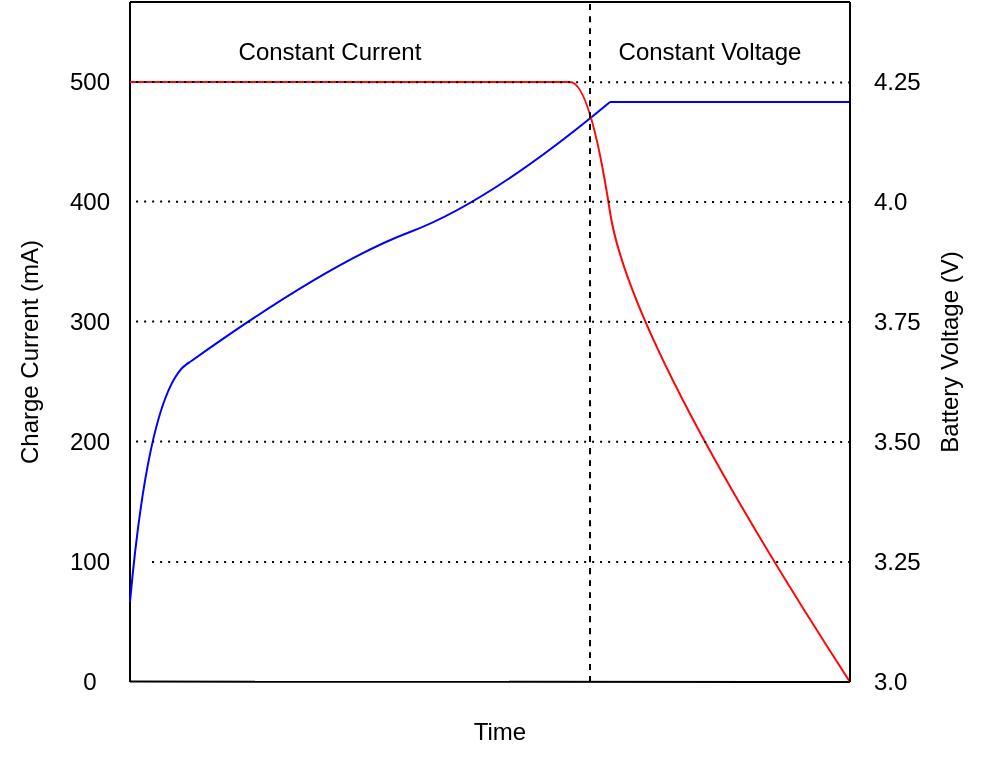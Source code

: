 <mxfile version="18.1.1" type="device"><diagram id="7rGGmKqG62KVB41wQC4c" name="Page-1"><mxGraphModel dx="1006" dy="520" grid="1" gridSize="10" guides="1" tooltips="1" connect="1" arrows="1" fold="1" page="1" pageScale="1" pageWidth="850" pageHeight="1100" math="0" shadow="0"><root><mxCell id="0"/><mxCell id="1" parent="0"/><mxCell id="gqR9DMqrSQQvsqKY2COR-1" value="" style="endArrow=none;html=1;rounded=0;" edge="1" parent="1"><mxGeometry width="50" height="50" relative="1" as="geometry"><mxPoint x="240" y="600" as="sourcePoint"/><mxPoint x="240" y="260" as="targetPoint"/></mxGeometry></mxCell><mxCell id="gqR9DMqrSQQvsqKY2COR-2" value="" style="endArrow=none;html=1;rounded=0;" edge="1" parent="1"><mxGeometry width="50" height="50" relative="1" as="geometry"><mxPoint x="240" y="599.8" as="sourcePoint"/><mxPoint x="600" y="600" as="targetPoint"/></mxGeometry></mxCell><mxCell id="gqR9DMqrSQQvsqKY2COR-4" value="" style="endArrow=none;html=1;rounded=0;curved=1;strokeColor=#0000FF;" edge="1" parent="1"><mxGeometry width="50" height="50" relative="1" as="geometry"><mxPoint x="240" y="560" as="sourcePoint"/><mxPoint x="270" y="440" as="targetPoint"/><Array as="points"><mxPoint x="250" y="450"/></Array></mxGeometry></mxCell><mxCell id="gqR9DMqrSQQvsqKY2COR-5" value="" style="endArrow=none;html=1;rounded=0;curved=1;strokeColor=#0000FF;" edge="1" parent="1"><mxGeometry width="50" height="50" relative="1" as="geometry"><mxPoint x="270" y="440" as="sourcePoint"/><mxPoint x="480" y="310" as="targetPoint"/><Array as="points"><mxPoint x="340" y="390"/><mxPoint x="420" y="360"/></Array></mxGeometry></mxCell><mxCell id="gqR9DMqrSQQvsqKY2COR-6" value="" style="endArrow=none;html=1;rounded=0;curved=1;strokeColor=#0000FF;" edge="1" parent="1"><mxGeometry width="50" height="50" relative="1" as="geometry"><mxPoint x="480" y="310" as="sourcePoint"/><mxPoint x="600" y="310" as="targetPoint"/></mxGeometry></mxCell><mxCell id="gqR9DMqrSQQvsqKY2COR-7" value="" style="endArrow=none;html=1;rounded=0;strokeColor=#FF0505;curved=1;" edge="1" parent="1"><mxGeometry width="50" height="50" relative="1" as="geometry"><mxPoint x="240" y="300" as="sourcePoint"/><mxPoint x="460" y="300" as="targetPoint"/></mxGeometry></mxCell><mxCell id="gqR9DMqrSQQvsqKY2COR-8" value="" style="endArrow=none;html=1;rounded=0;strokeColor=#FF0505;curved=1;" edge="1" parent="1"><mxGeometry width="50" height="50" relative="1" as="geometry"><mxPoint x="600" y="600" as="sourcePoint"/><mxPoint x="460" y="300" as="targetPoint"/><Array as="points"><mxPoint x="490" y="430"/><mxPoint x="470" y="300"/></Array></mxGeometry></mxCell><mxCell id="gqR9DMqrSQQvsqKY2COR-9" value="Constant Current" style="text;html=1;strokeColor=none;fillColor=none;align=center;verticalAlign=middle;whiteSpace=wrap;rounded=0;" vertex="1" parent="1"><mxGeometry x="280" y="270" width="120" height="30" as="geometry"/></mxCell><mxCell id="gqR9DMqrSQQvsqKY2COR-10" value="Constant Voltage" style="text;html=1;strokeColor=none;fillColor=none;align=center;verticalAlign=middle;whiteSpace=wrap;rounded=0;" vertex="1" parent="1"><mxGeometry x="470" y="270" width="120" height="30" as="geometry"/></mxCell><mxCell id="gqR9DMqrSQQvsqKY2COR-12" value="" style="endArrow=none;html=1;rounded=0;strokeColor=#000000;curved=1;" edge="1" parent="1"><mxGeometry width="50" height="50" relative="1" as="geometry"><mxPoint x="600" y="260" as="sourcePoint"/><mxPoint x="240" y="260" as="targetPoint"/></mxGeometry></mxCell><mxCell id="gqR9DMqrSQQvsqKY2COR-13" value="" style="endArrow=none;html=1;rounded=0;strokeColor=#000000;curved=1;" edge="1" parent="1"><mxGeometry width="50" height="50" relative="1" as="geometry"><mxPoint x="600" y="260" as="sourcePoint"/><mxPoint x="600" y="600" as="targetPoint"/></mxGeometry></mxCell><mxCell id="gqR9DMqrSQQvsqKY2COR-14" value="500" style="text;html=1;strokeColor=none;fillColor=none;align=center;verticalAlign=middle;whiteSpace=wrap;rounded=0;" vertex="1" parent="1"><mxGeometry x="190" y="290" width="60" height="20" as="geometry"/></mxCell><mxCell id="gqR9DMqrSQQvsqKY2COR-15" value="400" style="text;html=1;strokeColor=none;fillColor=none;align=center;verticalAlign=middle;whiteSpace=wrap;rounded=0;" vertex="1" parent="1"><mxGeometry x="190" y="350" width="60" height="20" as="geometry"/></mxCell><mxCell id="gqR9DMqrSQQvsqKY2COR-16" value="300" style="text;html=1;strokeColor=none;fillColor=none;align=center;verticalAlign=middle;whiteSpace=wrap;rounded=0;" vertex="1" parent="1"><mxGeometry x="190" y="410" width="60" height="20" as="geometry"/></mxCell><mxCell id="gqR9DMqrSQQvsqKY2COR-17" value="200" style="text;html=1;strokeColor=none;fillColor=none;align=center;verticalAlign=middle;whiteSpace=wrap;rounded=0;" vertex="1" parent="1"><mxGeometry x="190" y="470" width="60" height="20" as="geometry"/></mxCell><mxCell id="gqR9DMqrSQQvsqKY2COR-18" value="100" style="text;html=1;strokeColor=none;fillColor=none;align=center;verticalAlign=middle;whiteSpace=wrap;rounded=0;" vertex="1" parent="1"><mxGeometry x="190" y="530" width="60" height="20" as="geometry"/></mxCell><mxCell id="gqR9DMqrSQQvsqKY2COR-19" value="0" style="text;html=1;strokeColor=none;fillColor=none;align=center;verticalAlign=middle;whiteSpace=wrap;rounded=0;" vertex="1" parent="1"><mxGeometry x="190" y="590" width="60" height="20" as="geometry"/></mxCell><mxCell id="gqR9DMqrSQQvsqKY2COR-20" value="" style="endArrow=none;dashed=1;html=1;dashPattern=1 3;strokeWidth=1;rounded=0;curved=1;entryX=1;entryY=0.5;entryDx=0;entryDy=0;" edge="1" parent="1" target="gqR9DMqrSQQvsqKY2COR-18"><mxGeometry width="50" height="50" relative="1" as="geometry"><mxPoint x="600" y="540" as="sourcePoint"/><mxPoint x="140" y="525" as="targetPoint"/></mxGeometry></mxCell><mxCell id="gqR9DMqrSQQvsqKY2COR-21" value="" style="endArrow=none;dashed=1;html=1;dashPattern=1 3;strokeWidth=1;rounded=0;curved=1;entryX=1;entryY=0.5;entryDx=0;entryDy=0;" edge="1" parent="1"><mxGeometry width="50" height="50" relative="1" as="geometry"><mxPoint x="600" y="480" as="sourcePoint"/><mxPoint x="240" y="479.8" as="targetPoint"/></mxGeometry></mxCell><mxCell id="gqR9DMqrSQQvsqKY2COR-22" value="" style="endArrow=none;dashed=1;html=1;dashPattern=1 3;strokeWidth=1;rounded=0;curved=1;entryX=1;entryY=0.5;entryDx=0;entryDy=0;" edge="1" parent="1"><mxGeometry width="50" height="50" relative="1" as="geometry"><mxPoint x="600" y="420" as="sourcePoint"/><mxPoint x="240" y="419.8" as="targetPoint"/></mxGeometry></mxCell><mxCell id="gqR9DMqrSQQvsqKY2COR-23" value="" style="endArrow=none;dashed=1;html=1;dashPattern=1 3;strokeWidth=1;rounded=0;curved=1;entryX=1;entryY=0.5;entryDx=0;entryDy=0;" edge="1" parent="1"><mxGeometry width="50" height="50" relative="1" as="geometry"><mxPoint x="600" y="360" as="sourcePoint"/><mxPoint x="240" y="359.8" as="targetPoint"/></mxGeometry></mxCell><mxCell id="gqR9DMqrSQQvsqKY2COR-24" value="" style="endArrow=none;dashed=1;html=1;dashPattern=1 3;strokeWidth=1;rounded=0;curved=1;entryX=1;entryY=0.5;entryDx=0;entryDy=0;" edge="1" parent="1"><mxGeometry width="50" height="50" relative="1" as="geometry"><mxPoint x="600" y="300.2" as="sourcePoint"/><mxPoint x="240" y="300.0" as="targetPoint"/></mxGeometry></mxCell><mxCell id="gqR9DMqrSQQvsqKY2COR-25" value="4.25" style="text;html=1;strokeColor=none;fillColor=none;align=left;verticalAlign=middle;whiteSpace=wrap;rounded=0;" vertex="1" parent="1"><mxGeometry x="610" y="290" width="60" height="20" as="geometry"/></mxCell><mxCell id="gqR9DMqrSQQvsqKY2COR-26" value="4.0" style="text;html=1;strokeColor=none;fillColor=none;align=left;verticalAlign=middle;whiteSpace=wrap;rounded=0;" vertex="1" parent="1"><mxGeometry x="610" y="350" width="60" height="20" as="geometry"/></mxCell><mxCell id="gqR9DMqrSQQvsqKY2COR-27" value="3.75" style="text;html=1;strokeColor=none;fillColor=none;align=left;verticalAlign=middle;whiteSpace=wrap;rounded=0;" vertex="1" parent="1"><mxGeometry x="610" y="410" width="60" height="20" as="geometry"/></mxCell><mxCell id="gqR9DMqrSQQvsqKY2COR-28" value="3.50" style="text;html=1;strokeColor=none;fillColor=none;align=left;verticalAlign=middle;whiteSpace=wrap;rounded=0;" vertex="1" parent="1"><mxGeometry x="610" y="470" width="60" height="20" as="geometry"/></mxCell><mxCell id="gqR9DMqrSQQvsqKY2COR-29" value="3.25" style="text;html=1;strokeColor=none;fillColor=none;align=left;verticalAlign=middle;whiteSpace=wrap;rounded=0;" vertex="1" parent="1"><mxGeometry x="610" y="530" width="60" height="20" as="geometry"/></mxCell><mxCell id="gqR9DMqrSQQvsqKY2COR-30" value="3.0" style="text;html=1;strokeColor=none;fillColor=none;align=left;verticalAlign=middle;whiteSpace=wrap;rounded=0;" vertex="1" parent="1"><mxGeometry x="610" y="590" width="60" height="20" as="geometry"/></mxCell><mxCell id="gqR9DMqrSQQvsqKY2COR-31" value="Time" style="text;html=1;strokeColor=none;fillColor=none;align=center;verticalAlign=middle;whiteSpace=wrap;rounded=0;" vertex="1" parent="1"><mxGeometry x="395" y="610" width="60" height="30" as="geometry"/></mxCell><mxCell id="gqR9DMqrSQQvsqKY2COR-32" value="Charge Current (mA)" style="text;html=1;strokeColor=none;fillColor=none;align=center;verticalAlign=middle;whiteSpace=wrap;rounded=0;rotation=-90;" vertex="1" parent="1"><mxGeometry x="100" y="420" width="180" height="30" as="geometry"/></mxCell><mxCell id="gqR9DMqrSQQvsqKY2COR-33" value="Battery Voltage (V)" style="text;html=1;strokeColor=none;fillColor=none;align=center;verticalAlign=middle;whiteSpace=wrap;rounded=0;rotation=-90;" vertex="1" parent="1"><mxGeometry x="560" y="420" width="180" height="30" as="geometry"/></mxCell><mxCell id="gqR9DMqrSQQvsqKY2COR-34" value="" style="endArrow=none;dashed=1;html=1;rounded=0;strokeColor=#000000;strokeWidth=1;curved=1;" edge="1" parent="1"><mxGeometry width="50" height="50" relative="1" as="geometry"><mxPoint x="470" y="600" as="sourcePoint"/><mxPoint x="470" y="260" as="targetPoint"/></mxGeometry></mxCell></root></mxGraphModel></diagram></mxfile>